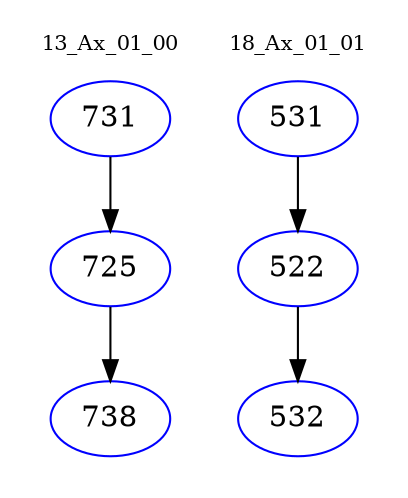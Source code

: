 digraph{
subgraph cluster_0 {
color = white
label = "13_Ax_01_00";
fontsize=10;
T0_731 [label="731", color="blue"]
T0_731 -> T0_725 [color="black"]
T0_725 [label="725", color="blue"]
T0_725 -> T0_738 [color="black"]
T0_738 [label="738", color="blue"]
}
subgraph cluster_1 {
color = white
label = "18_Ax_01_01";
fontsize=10;
T1_531 [label="531", color="blue"]
T1_531 -> T1_522 [color="black"]
T1_522 [label="522", color="blue"]
T1_522 -> T1_532 [color="black"]
T1_532 [label="532", color="blue"]
}
}
